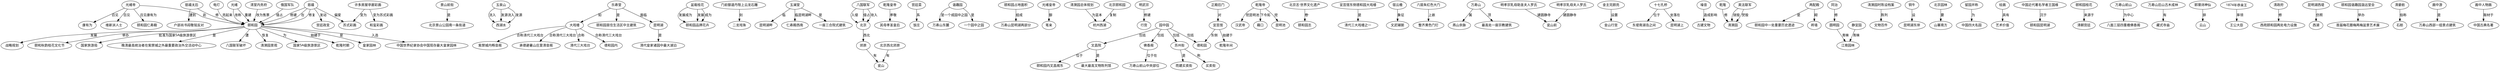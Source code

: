 digraph 20203415224113507 {
	"光绪帝" [fontname=FangSong]
	"维新派人士" [fontname=FangSong]
	"光绪帝" -> "维新派人士" [label="召见" fontname=FangSong]
	"景山前街" [fontname=FangSong]
	"北京景山公园南一条街道" [fontname=FangSong]
	"景山前街" -> "北京景山公园南一条街道" [label="是" fontname=FangSong]
	"玉泉山" [fontname=FangSong]
	"西湖水" [fontname=FangSong]
	"玉泉山" -> "西湖水" [label="流入" fontname=FangSong]
	"慈禧太后" [fontname=FangSong]
	"户部尚书阎敬铭反对" [fontname=FangSong]
	"慈禧太后" -> "户部尚书阎敬铭反对" [label="遭到" fontname=FangSong]
	"大戏楼" [fontname=FangSong]
	"紫禁城内畅音阁" [fontname=FangSong]
	"大戏楼" -> "紫禁城内畅音阁" [label="合称清代三大戏台" fontname=FangSong]
	"盆栽桂花" [fontname=FangSong]
	"颐和园品牌花卉" [fontname=FangSong]
	"盆栽桂花" -> "颐和园品牌花卉" [label="发展成为" fontname=FangSong]
	"门前御道丹陛上云龙石雕" [fontname=FangSong]
	"二龙戏珠" [fontname=FangSong]
	"门前御道丹陛上云龙石雕" -> "二龙戏珠" [label="刻" fontname=FangSong]
	"盆栽桂花" [fontname=FangSong]
	"颐和园品牌花卉" [fontname=FangSong]
	"盆栽桂花" -> "颐和园品牌花卉" [label="发展" fontname=FangSong]
	"俄国军队" [fontname=FangSong]
	"颐和园" [fontname=FangSong]
	"俄国军队" -> "颐和园" [label="侵占" fontname=FangSong]
	"慈禧" [fontname=FangSong]
	"宫廷政变" [fontname=FangSong]
	"慈禧" -> "宫廷政变" [label="发动" fontname=FangSong]
	"玉澜堂" [fontname=FangSong]
	"昆明湖畔" [fontname=FangSong]
	"玉澜堂" -> "昆明湖畔" [label="临" fontname=FangSong]
	"八国联军" [fontname=FangSong]
	"北京" [fontname=FangSong]
	"八国联军" -> "北京" [label="入侵" fontname=FangSong]
	"乾隆皇帝" [fontname=FangSong]
	"其母孝圣皇后" [fontname=FangSong]
	"乾隆皇帝" -> "其母孝圣皇后" [label="孝敬" fontname=FangSong]
	"宫廷菜" [fontname=FangSong]
	"饭庄" [fontname=FangSong]
	"宫廷菜" -> "饭庄" [label="系" fontname=FangSong]
	"颐和园" [fontname=FangSong]
	"战略规划" [fontname=FangSong]
	"颐和园" -> "战略规划" [label="发展" fontname=FangSong]
	"谐趣园" [fontname=FangSong]
	"万寿山东麓" [fontname=FangSong]
	"谐趣园" -> "万寿山东麓" [label="是一个成园中之园" fontname=FangSong]
	"颐和园占地面积" [fontname=FangSong]
	"万寿山昆明湖两部分" [fontname=FangSong]
	"颐和园占地面积" -> "万寿山昆明湖两部分" [label="组成" fontname=FangSong]
	"光绪皇帝" [fontname=FangSong]
	"笔亲" [fontname=FangSong]
	"光绪皇帝" -> "笔亲" [label="御" fontname=FangSong]
	"清漪园总体规划" [fontname=FangSong]
	"杭州西湖" [fontname=FangSong]
	"清漪园总体规划" -> "杭州西湖" [label="为蓝本" fontname=FangSong]
	"颐和园" [fontname=FangSong]
	"颐和秋韵桂花文化节" [fontname=FangSong]
	"颐和园" -> "颐和秋韵桂花文化节" [label="举办" fontname=FangSong]
	"盆栽桂花" [fontname=FangSong]
	"颐和园品牌花卉" [fontname=FangSong]
	"盆栽桂花" -> "颐和园品牌花卉" [label="成为" fontname=FangSong]
	"颐和园" [fontname=FangSong]
	"国家旅游局" [fontname=FangSong]
	"颐和园" -> "国家旅游局" [label="批准为国家5A级旅游景区" fontname=FangSong]
	"明武宗" [fontname=FangSong]
	"行宫" [fontname=FangSong]
	"明武宗" -> "行宫" [label="修建" fontname=FangSong]
	"园中园" [fontname=FangSong]
	"德和园" [fontname=FangSong]
	"园中园" -> "德和园" [label="包括" fontname=FangSong]
	"乾隆帝" [fontname=FangSong]
	"汉武帝" [fontname=FangSong]
	"乾隆帝" -> "汉武帝" [label="挖昆明池" fontname=FangSong]
	"颐和园" [fontname=FangSong]
	"晚清最高统治者在紫禁城之外最重要政治外交活动中心" [fontname=FangSong]
	"颐和园" -> "晚清最高统治者在紫禁城之外最重要政治外交活动中心" [label="是" fontname=FangSong]
	"正殿后门" [fontname=FangSong]
	"宜芸馆" [fontname=FangSong]
	"正殿后门" -> "宜芸馆" [label="对" fontname=FangSong]
	"北京志·世界文化遗产" [fontname=FangSong]
	"颐和园志" [fontname=FangSong]
	"北京志·世界文化遗产" -> "颐和园志" [label="卷·" fontname=FangSong]
	"光绪帝" [fontname=FangSong]
	"颐和园" [fontname=FangSong]
	"光绪帝" -> "颐和园" [label="赴" fontname=FangSong]
	"乐寿堂" [fontname=FangSong]
	"颐和园居住生活区中主建筑" [fontname=FangSong]
	"乐寿堂" -> "颐和园居住生活区中主建筑" [label="是" fontname=FangSong]
	"北京" [fontname=FangSong]
	"郊原" [fontname=FangSong]
	"北京" -> "郊原" [label="西北" fontname=FangSong]
	"宜芸馆东侧德和园大戏楼" [fontname=FangSong]
	"清代三大戏楼之一" [fontname=FangSong]
	"宜芸馆东侧德和园大戏楼" -> "清代三大戏楼之一" [label="是" fontname=FangSong]
	"玉泉山" [fontname=FangSong]
	"西湖水" [fontname=FangSong]
	"玉泉山" -> "西湖水" [label="发源流入" fontname=FangSong]
	"宿云檐" [fontname=FangSong]
	"文武辅弼" [fontname=FangSong]
	"宿云檐" -> "文武辅弼" [label="象征" fontname=FangSong]
	"六扇朱红色大门" [fontname=FangSong]
	"整齐黄色门钉" [fontname=FangSong]
	"六扇朱红色大门" -> "整齐黄色门钉" [label="上嵌" fontname=FangSong]
	"苏州街" [fontname=FangSong]
	"买卖街" [fontname=FangSong]
	"苏州街" -> "买卖街" [label="称" fontname=FangSong]
	"万寿山" [fontname=FangSong]
	"燕山余脉" [fontname=FangSong]
	"万寿山" -> "燕山余脉" [label="属" fontname=FangSong]
	"光绪帝" [fontname=FangSong]
	"颐和园仁寿殿" [fontname=FangSong]
	"光绪帝" -> "颐和园仁寿殿" [label="召见康有为" fontname=FangSong]
	"明孝宗乳母助圣夫人罗氏" [fontname=FangSong]
	"瓮山前" [fontname=FangSong]
	"明孝宗乳母助圣夫人罗氏" -> "瓮山前" [label="建圆静寺" fontname=FangSong]
	"颐和园" [fontname=FangSong]
	"八国联军破坏" [fontname=FangSong]
	"颐和园" -> "八国联军破坏" [label="遭" fontname=FangSong]
	"昆明湖" [fontname=FangSong]
	"清代皇家诸园中最大湖泊" [fontname=FangSong]
	"昆明湖" -> "清代皇家诸园中最大湖泊" [label="是" fontname=FangSong]
	"大戏楼" [fontname=FangSong]
	"承德避暑山庄里清音阁" [fontname=FangSong]
	"大戏楼" -> "承德避暑山庄里清音阁" [label="合称清代三大戏台" fontname=FangSong]
	"颐和园" [fontname=FangSong]
	"清漪园景观" [fontname=FangSong]
	"颐和园" -> "清漪园景观" [label="恢复" fontname=FangSong]
	"颐和园" [fontname=FangSong]
	"国家5A级旅游景区" [fontname=FangSong]
	"颐和园" -> "国家5A级旅游景区" [label="为" fontname=FangSong]
	"文昌院" [fontname=FangSong]
	"最大最高文物陈列馆" [fontname=FangSong]
	"文昌院" -> "最大最高文物陈列馆" [label="是" fontname=FangSong]
	"金主完颜亮" [fontname=FangSong]
	"金山行宫" [fontname=FangSong]
	"金主完颜亮" -> "金山行宫" [label="设置" fontname=FangSong]
	"谐趣园" [fontname=FangSong]
	"一个园中之园" [fontname=FangSong]
	"谐趣园" -> "一个园中之园" [label="是" fontname=FangSong]
	"佛香阁" [fontname=FangSong]
	"万寿山前山中央部位" [fontname=FangSong]
	"佛香阁" -> "万寿山前山中央部位" [label="位于在" fontname=FangSong]
	"电灯" [fontname=FangSong]
	"颐和园" [fontname=FangSong]
	"电灯" -> "颐和园" [label="亮起来" fontname=FangSong]
	"乾隆帝" [fontname=FangSong]
	"藉口" [fontname=FangSong]
	"乾隆帝" -> "藉口" [label="下令拓" fontname=FangSong]
	"十七孔桥" [fontname=FangSong]
	"东堤南湖岛之间" [fontname=FangSong]
	"十七孔桥" -> "东堤南湖岛之间" [label="位于" fontname=FangSong]
	"颐和园" [fontname=FangSong]
	"乾隆时期" [fontname=FangSong]
	"颐和园" -> "乾隆时期" [label="始建于" fontname=FangSong]
	"苏州街" [fontname=FangSong]
	"而建买卖街" [fontname=FangSong]
	"苏州街" -> "而建买卖街" [label="是" fontname=FangSong]
	"园中园" [fontname=FangSong]
	"文昌院" [fontname=FangSong]
	"园中园" -> "文昌院" [label="包括" fontname=FangSong]
	"慈禧" [fontname=FangSong]
	"颐和园" [fontname=FangSong]
	"慈禧" -> "颐和园" [label="修复" fontname=FangSong]
	"慈禧太后" [fontname=FangSong]
	"颐和园" [fontname=FangSong]
	"慈禧太后" -> "颐和园" [label="修" fontname=FangSong]
	"噪音" [fontname=FangSong]
	"古建文物" [fontname=FangSong]
	"噪音" -> "古建文物" [label="造成影响" fontname=FangSong]
	"园中园" [fontname=FangSong]
	"苏州街" [fontname=FangSong]
	"园中园" -> "苏州街" [label="包括" fontname=FangSong]
	"乾隆" [fontname=FangSong]
	"清漪园" [fontname=FangSong]
	"乾隆" -> "清漪园" [label="修" fontname=FangSong]
	"北京西北郊原" [fontname=FangSong]
	"瓮山" [fontname=FangSong]
	"北京西北郊原" -> "瓮山" [label="有" fontname=FangSong]
	"两配殿" [fontname=FangSong]
	"颐和园中一处重要历史遗迹" [fontname=FangSong]
	"两配殿" -> "颐和园中一处重要历史遗迹" [label="是" fontname=FangSong]
	"同治" [fontname=FangSong]
	"圆明园" [fontname=FangSong]
	"同治" -> "圆明园" [label="修" fontname=FangSong]
	"乾隆帝" [fontname=FangSong]
	"昆明池" [fontname=FangSong]
	"乾隆帝" -> "昆明池" [label="挖" fontname=FangSong]
	"清漪园时陈设档案" [fontname=FangSong]
	"文物百件" [fontname=FangSong]
	"清漪园时陈设档案" -> "文物百件" [label="陈列" fontname=FangSong]
	"铜牛" [fontname=FangSong]
	"昆明湖东岸" [fontname=FangSong]
	"铜牛" -> "昆明湖东岸" [label="设" fontname=FangSong]
	"宜芸馆" [fontname=FangSong]
	"乾隆年间" [fontname=FangSong]
	"宜芸馆" -> "乾隆年间" [label="始建于" fontname=FangSong]
	"两配殿" [fontname=FangSong]
	"砖墙" [fontname=FangSong]
	"两配殿" -> "砖墙" [label="砌" fontname=FangSong]
	"郊原" [fontname=FangSong]
	"瓮山" [fontname=FangSong]
	"郊原" -> "瓮山" [label="有" fontname=FangSong]
	"八国联军" [fontname=FangSong]
	"北京" [fontname=FangSong]
	"八国联军" -> "北京" [label="侵占" fontname=FangSong]
	"北京园林" [fontname=FangSong]
	"山寨南方" [fontname=FangSong]
	"北京园林" -> "山寨南方" [label="要" fontname=FangSong]
	"北京颐和园" [fontname=FangSong]
	"杭州西湖" [fontname=FangSong]
	"北京颐和园" -> "杭州西湖" [label="复制" fontname=FangSong]
	"宜芸馆" [fontname=FangSong]
	"德和园" [fontname=FangSong]
	"宜芸馆" -> "德和园" [label="东侧" fontname=FangSong]
	"英法联军" [fontname=FangSong]
	"清漪园" [fontname=FangSong]
	"英法联军" -> "清漪园" [label="烧毁" fontname=FangSong]
	"留园并称" [fontname=FangSong]
	"中国四大名园" [fontname=FangSong]
	"留园并称" -> "中国四大名园" [label="为" fontname=FangSong]
	"慈禧" [fontname=FangSong]
	"苏式彩画" [fontname=FangSong]
	"慈禧" -> "苏式彩画" [label="偏爱" fontname=FangSong]
	"慈禧" [fontname=FangSong]
	"颐和园" [fontname=FangSong]
	"慈禧" -> "颐和园" [label="修建" fontname=FangSong]
	"光绪" [fontname=FangSong]
	"颐和园" [fontname=FangSong]
	"光绪" -> "颐和园" [label="改称" fontname=FangSong]
	"绘画" [fontname=FangSong]
	"艺术价值" [fontname=FangSong]
	"绘画" -> "艺术价值" [label="具有" fontname=FangSong]
	"英法联军" [fontname=FangSong]
	"清漪园" [fontname=FangSong]
	"英法联军" -> "清漪园" [label="焚毁" fontname=FangSong]
	"中国近代著名学者王国维" [fontname=FangSong]
	"颐和园昆明湖" [fontname=FangSong]
	"中国近代著名学者王国维" -> "颐和园昆明湖" [label="沉于" fontname=FangSong]
	"颐和园桂花" [fontname=FangSong]
	"清朝宫廷" [fontname=FangSong]
	"颐和园桂花" -> "清朝宫廷" [label="来源于" fontname=FangSong]
	"八国联军" [fontname=FangSong]
	"北京" [fontname=FangSong]
	"八国联军" -> "北京" [label="攻入" fontname=FangSong]
	"万寿山" [fontname=FangSong]
	"最高处一座宗教建筑" [fontname=FangSong]
	"万寿山" -> "最高处一座宗教建筑" [label="顶" fontname=FangSong]
	"玉澜堂" [fontname=FangSong]
	"仁寿殿西南" [fontname=FangSong]
	"玉澜堂" -> "仁寿殿西南" [label="临昆明湖畔" fontname=FangSong]
	"清室内务府" [fontname=FangSong]
	"颐和园" [fontname=FangSong]
	"清室内务府" -> "颐和园" [label="改为售票" fontname=FangSong]
	"光绪" [fontname=FangSong]
	"颐和园" [fontname=FangSong]
	"光绪" -> "颐和园" [label="重建" fontname=FangSong]
	"颐和园" [fontname=FangSong]
	"皇家园林" [fontname=FangSong]
	"颐和园" -> "皇家园林" [label="是" fontname=FangSong]
	"玉澜堂" [fontname=FangSong]
	"一座三合院式建筑" [fontname=FangSong]
	"玉澜堂" -> "一座三合院式建筑" [label="是" fontname=FangSong]
	"许多房屋亭廊彩画" [fontname=FangSong]
	"苏式彩画" [fontname=FangSong]
	"许多房屋亭廊彩画" -> "苏式彩画" [label="变为" fontname=FangSong]
	"园中园" [fontname=FangSong]
	"佛香阁" [fontname=FangSong]
	"园中园" -> "佛香阁" [label="包括" fontname=FangSong]
	"玉泉山" [fontname=FangSong]
	"西湖水" [fontname=FangSong]
	"玉泉山" -> "西湖水" [label="发源" fontname=FangSong]
	"万寿山前山" [fontname=FangSong]
	"八面三层四重檐佛香阁" [fontname=FangSong]
	"万寿山前山" -> "八面三层四重檐佛香阁" [label="为中心" fontname=FangSong]
	"万寿山后山古木成林" [fontname=FangSong]
	"藏式寺庙" [fontname=FangSong]
	"万寿山后山古木成林" -> "藏式寺庙" [label="有" fontname=FangSong]
	"郭璞诗神仙" [fontname=FangSong]
	"云山" [fontname=FangSong]
	"郭璞诗神仙" -> "云山" [label="排" fontname=FangSong]
	"文昌院" [fontname=FangSong]
	"颐和园内文昌阁东" [fontname=FangSong]
	"文昌院" -> "颐和园内文昌阁东" [label="位于" fontname=FangSong]
	"1874年恭亲王" [fontname=FangSong]
	"王公大臣" [fontname=FangSong]
	"1874年恭亲王" -> "王公大臣" [label="率领" fontname=FangSong]
	"大戏楼" [fontname=FangSong]
	"清代三大戏台" [fontname=FangSong]
	"大戏楼" -> "清代三大戏台" [label="合称" fontname=FangSong]
	"清政府" [fontname=FangSong]
	"西苑颐和园两处电力设施" [fontname=FangSong]
	"清政府" -> "西苑颐和园两处电力设施" [label="修" fontname=FangSong]
	"十七孔桥" [fontname=FangSong]
	"昆明湖上" [fontname=FangSong]
	"十七孔桥" -> "昆明湖上" [label="坐落在" fontname=FangSong]
	"颐和园" [fontname=FangSong]
	"中国世界纪录协会中国现存最大皇家园林" [fontname=FangSong]
	"颐和园" -> "中国世界纪录协会中国现存最大皇家园林" [label="入选" fontname=FangSong]
	"圆明园" [fontname=FangSong]
	"江南园林" [fontname=FangSong]
	"圆明园" -> "江南园林" [label="青睐" fontname=FangSong]
	"明孝宗乳母夫人罗氏" [fontname=FangSong]
	"瓮山前" [fontname=FangSong]
	"明孝宗乳母夫人罗氏" -> "瓮山前" [label="建圆静寺" fontname=FangSong]
	"大戏楼" [fontname=FangSong]
	"德和园内" [fontname=FangSong]
	"大戏楼" -> "德和园内" [label="合称清代三大戏台" fontname=FangSong]
	"昆明湖西堤" [fontname=FangSong]
	"西湖" [fontname=FangSong]
	"昆明湖西堤" -> "西湖" [label="仿照" fontname=FangSong]
	"颐和园谐趣园涵远堂会" [fontname=FangSong]
	"首届梅花腊梅两梅盆景艺术展" [fontname=FangSong]
	"颐和园谐趣园涵远堂会" -> "首届梅花腊梅两梅盆景艺术展" [label="举办" fontname=FangSong]
	"清晏舫" [fontname=FangSong]
	"石舫" [fontname=FangSong]
	"清晏舫" -> "石舫" [label="俗称" fontname=FangSong]
	"乐寿堂" [fontname=FangSong]
	"昆明湖" [fontname=FangSong]
	"乐寿堂" -> "昆明湖" [label="面临" fontname=FangSong]
	"慈禧" [fontname=FangSong]
	"颐和园" [fontname=FangSong]
	"慈禧" -> "颐和园" [label="在" fontname=FangSong]
	"静宜园" [fontname=FangSong]
	"江南园林" [fontname=FangSong]
	"静宜园" -> "江南园林" [label="青睐" fontname=FangSong]
	"许多房屋亭廊彩画" [fontname=FangSong]
	"和玺彩画" [fontname=FangSong]
	"许多房屋亭廊彩画" -> "和玺彩画" [label="变为苏式彩画" fontname=FangSong]
	"画中游" [fontname=FangSong]
	"万寿山西部一组景点建筑" [fontname=FangSong]
	"画中游" -> "万寿山西部一组景点建筑" [label="是" fontname=FangSong]
	"乐寿堂" [fontname=FangSong]
	"大戏楼" [fontname=FangSong]
	"乐寿堂" -> "大戏楼" [label="如" fontname=FangSong]
	"画中人物画" [fontname=FangSong]
	"中国古典名著" [fontname=FangSong]
	"画中人物画" -> "中国古典名著" [label="取材于" fontname=FangSong]
	"光绪帝" [fontname=FangSong]
	"康有为" [fontname=FangSong]
	"光绪帝" -> "康有为" [label="召见" fontname=FangSong]
}
